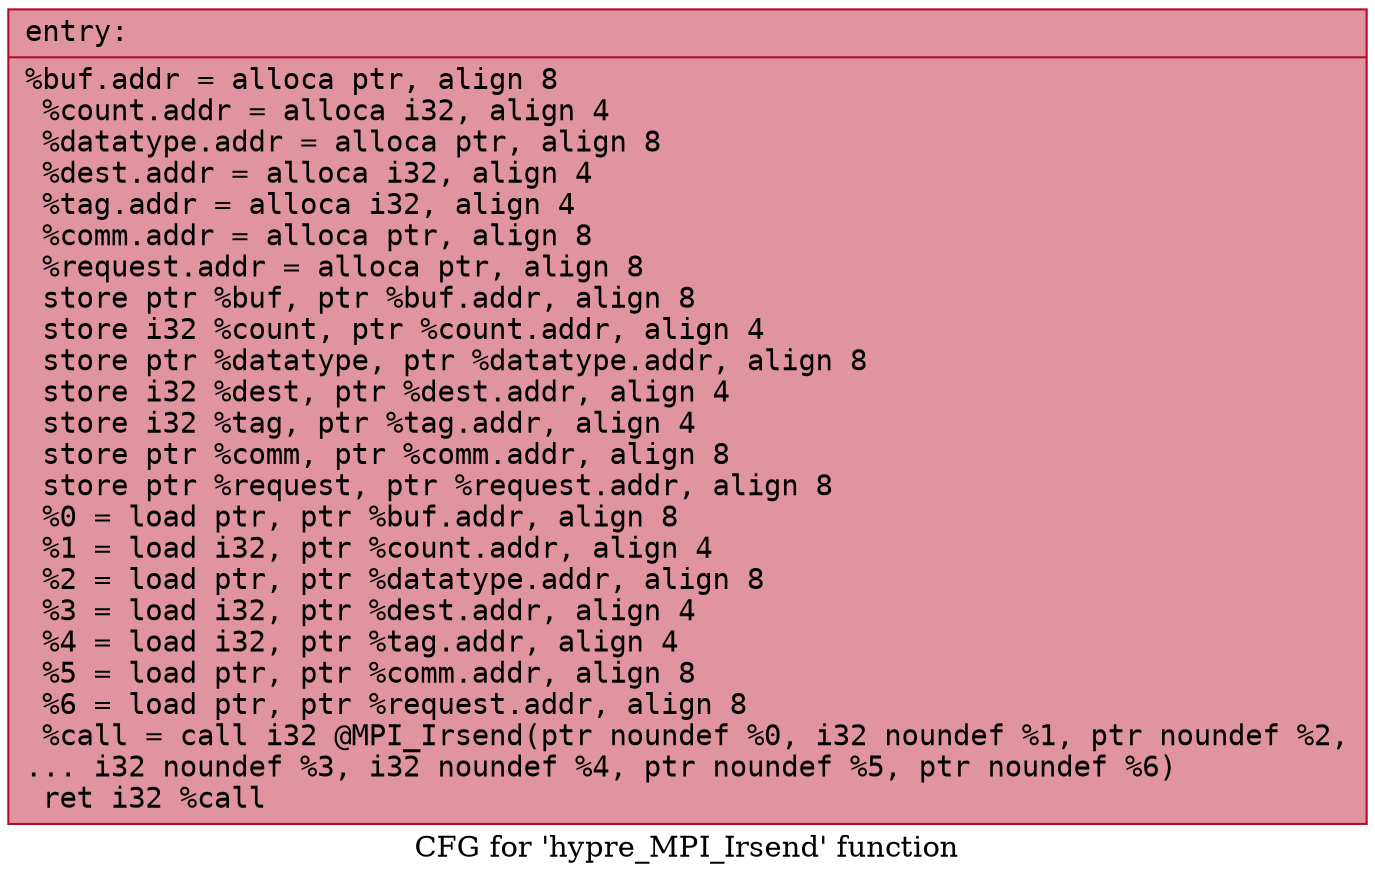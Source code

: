 digraph "CFG for 'hypre_MPI_Irsend' function" {
	label="CFG for 'hypre_MPI_Irsend' function";

	Node0x5555d664dad0 [shape=record,color="#b70d28ff", style=filled, fillcolor="#b70d2870" fontname="Courier",label="{entry:\l|  %buf.addr = alloca ptr, align 8\l  %count.addr = alloca i32, align 4\l  %datatype.addr = alloca ptr, align 8\l  %dest.addr = alloca i32, align 4\l  %tag.addr = alloca i32, align 4\l  %comm.addr = alloca ptr, align 8\l  %request.addr = alloca ptr, align 8\l  store ptr %buf, ptr %buf.addr, align 8\l  store i32 %count, ptr %count.addr, align 4\l  store ptr %datatype, ptr %datatype.addr, align 8\l  store i32 %dest, ptr %dest.addr, align 4\l  store i32 %tag, ptr %tag.addr, align 4\l  store ptr %comm, ptr %comm.addr, align 8\l  store ptr %request, ptr %request.addr, align 8\l  %0 = load ptr, ptr %buf.addr, align 8\l  %1 = load i32, ptr %count.addr, align 4\l  %2 = load ptr, ptr %datatype.addr, align 8\l  %3 = load i32, ptr %dest.addr, align 4\l  %4 = load i32, ptr %tag.addr, align 4\l  %5 = load ptr, ptr %comm.addr, align 8\l  %6 = load ptr, ptr %request.addr, align 8\l  %call = call i32 @MPI_Irsend(ptr noundef %0, i32 noundef %1, ptr noundef %2,\l... i32 noundef %3, i32 noundef %4, ptr noundef %5, ptr noundef %6)\l  ret i32 %call\l}"];
}

